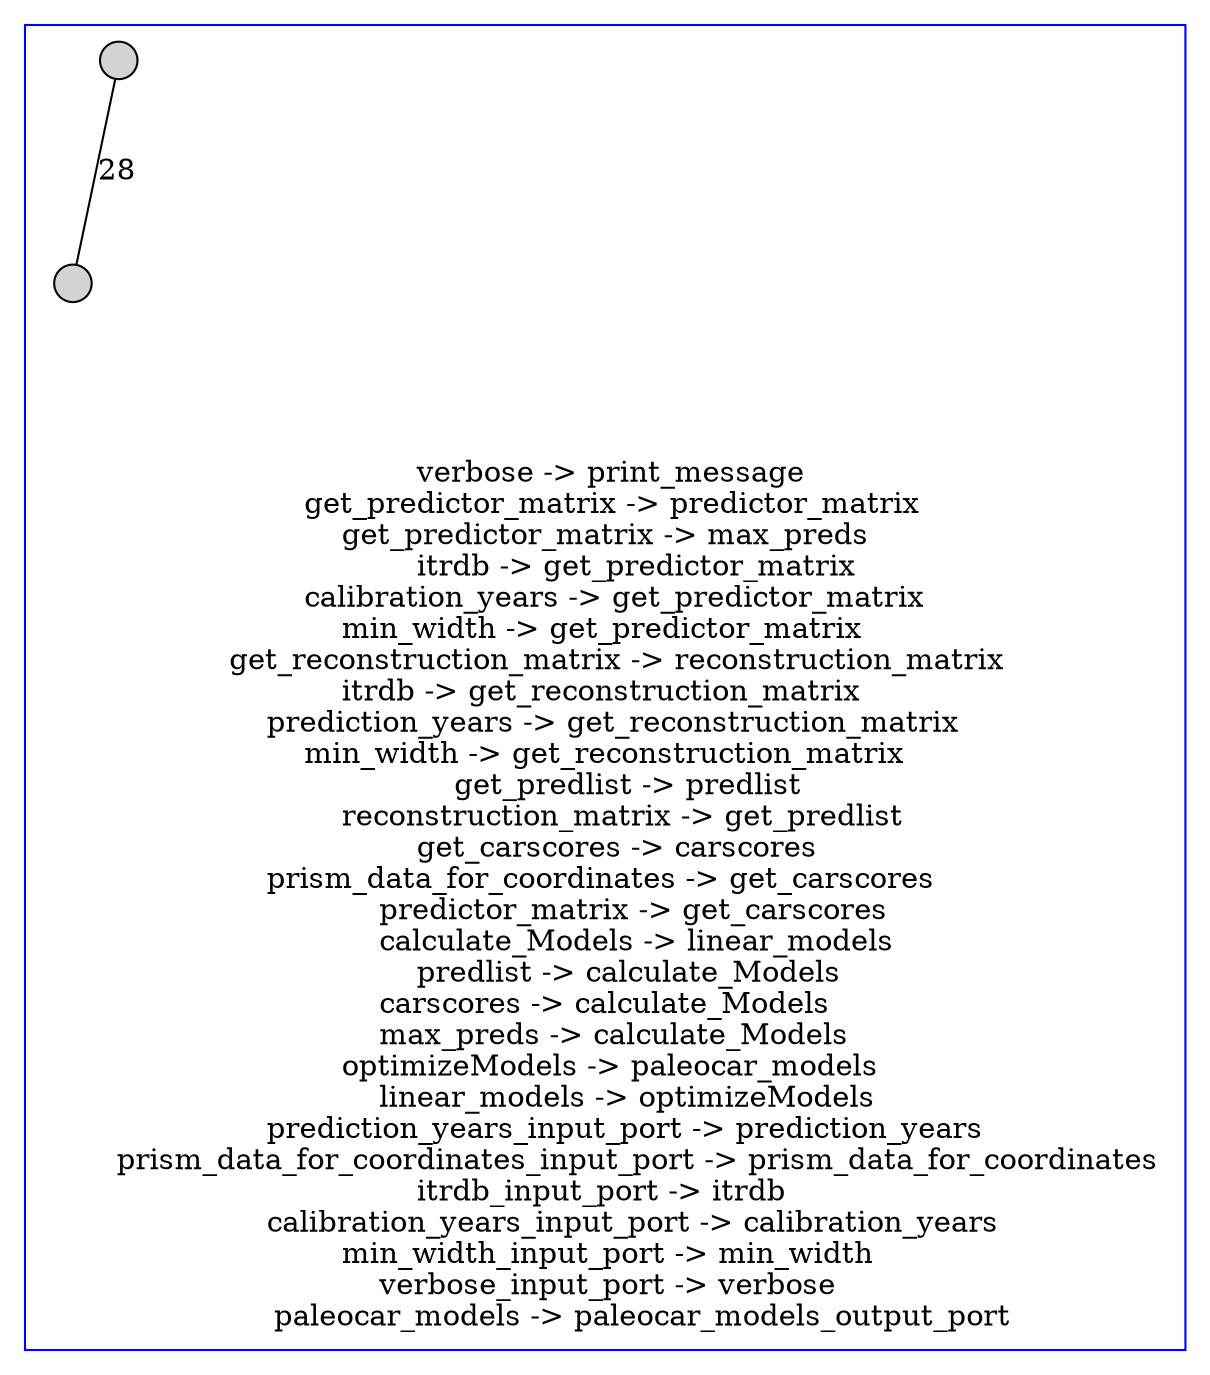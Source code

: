 // <Lattice object of 0 atoms 1 concepts 0 coatoms at 0x116b35240>
digraph Lattice {
	node [label="" shape=circle style=filled width=.25]
	edge [dir=none labeldistance=1.5 minlen=2]
	subgraph cluster_0 {
		color=blue
		c0_start
		c0_end
		c0 [style=invis]
		c0_start -> c0_end [attr=default label=28]
		c0_start -> c0 [style=invis]
		c0_end -> c0 [style=invis]
	}
	c0 -> c0 [label="verbose -> print_message	
get_predictor_matrix -> predictor_matrix	
get_predictor_matrix -> max_preds	
itrdb -> get_predictor_matrix	
calibration_years -> get_predictor_matrix	
min_width -> get_predictor_matrix	
get_reconstruction_matrix -> reconstruction_matrix	
itrdb -> get_reconstruction_matrix	
prediction_years -> get_reconstruction_matrix	
min_width -> get_reconstruction_matrix	
get_predlist -> predlist	
reconstruction_matrix -> get_predlist	
get_carscores -> carscores	
prism_data_for_coordinates -> get_carscores	
predictor_matrix -> get_carscores	
calculate_Models -> linear_models	
predlist -> calculate_Models	
carscores -> calculate_Models	
max_preds -> calculate_Models	
optimizeModels -> paleocar_models	
linear_models -> optimizeModels	
prediction_years_input_port -> prediction_years	
prism_data_for_coordinates_input_port -> prism_data_for_coordinates	
itrdb_input_port -> itrdb	
calibration_years_input_port -> calibration_years	
min_width_input_port -> min_width	
verbose_input_port -> verbose	
paleocar_models -> paleocar_models_output_port" color=transparent labelangle=270]
}
